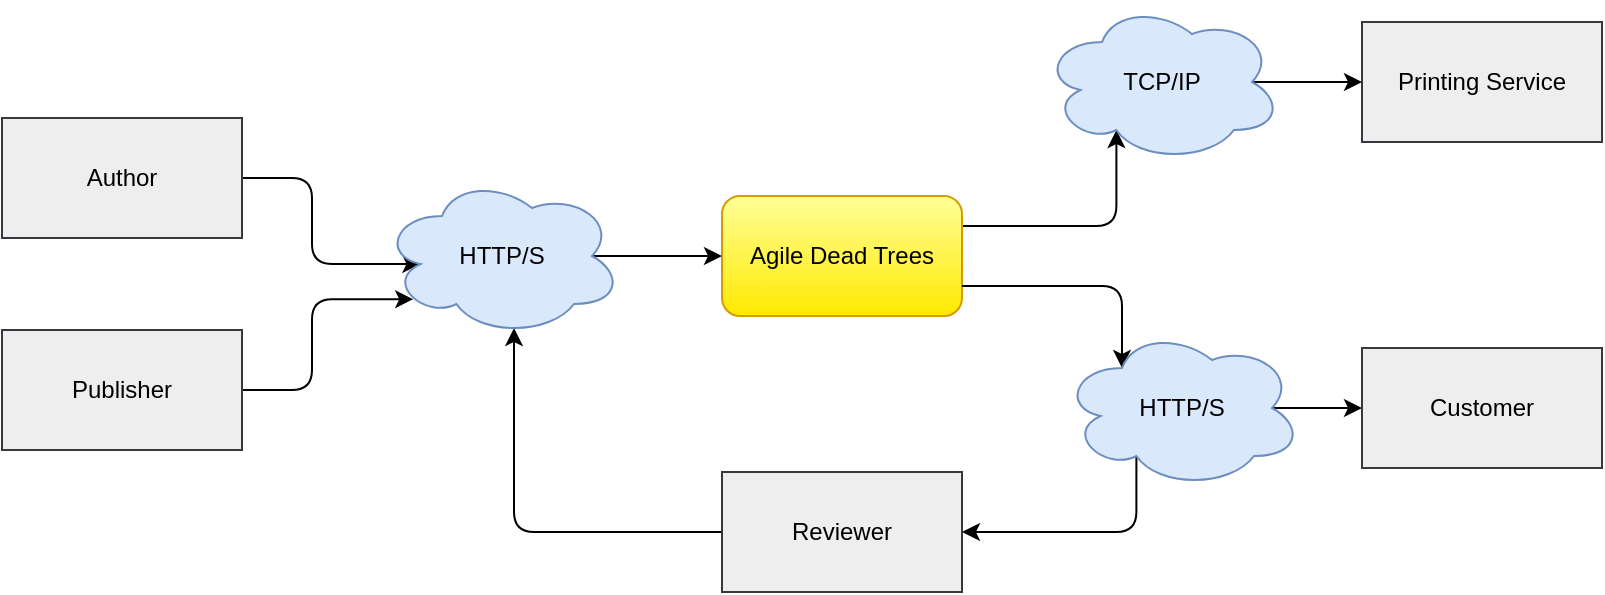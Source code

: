 <mxfile version="16.5.1" type="device"><diagram id="0tvOqB8_rTH5ASMxXU1d" name="Page-1"><mxGraphModel dx="1106" dy="972" grid="1" gridSize="10" guides="1" tooltips="1" connect="1" arrows="1" fold="1" page="1" pageScale="1" pageWidth="827" pageHeight="1169" math="0" shadow="0"><root><mxCell id="0"/><mxCell id="1" parent="0"/><mxCell id="0ga7ivC6chlCBNpY3zl--2" style="edgeStyle=orthogonalEdgeStyle;rounded=1;orthogonalLoop=1;jettySize=auto;html=1;exitX=1;exitY=0.5;exitDx=0;exitDy=0;entryX=0.16;entryY=0.55;entryDx=0;entryDy=0;entryPerimeter=0;" parent="1" source="Cy-eEU0HnDkNElM02l18-2" target="0ga7ivC6chlCBNpY3zl--1" edge="1"><mxGeometry relative="1" as="geometry"/></mxCell><mxCell id="Cy-eEU0HnDkNElM02l18-2" value="Author" style="rounded=0;whiteSpace=wrap;html=1;fillColor=#eeeeee;strokeColor=#36393d;" parent="1" vertex="1"><mxGeometry x="20" y="331" width="120" height="60" as="geometry"/></mxCell><mxCell id="0ga7ivC6chlCBNpY3zl--3" style="edgeStyle=orthogonalEdgeStyle;shape=connector;rounded=1;orthogonalLoop=1;jettySize=auto;html=1;exitX=0;exitY=0.5;exitDx=0;exitDy=0;entryX=0.55;entryY=0.95;entryDx=0;entryDy=0;entryPerimeter=0;labelBackgroundColor=default;fontFamily=Helvetica;fontSize=11;fontColor=default;endArrow=classic;strokeColor=default;" parent="1" source="Cy-eEU0HnDkNElM02l18-3" target="0ga7ivC6chlCBNpY3zl--1" edge="1"><mxGeometry relative="1" as="geometry"/></mxCell><mxCell id="Cy-eEU0HnDkNElM02l18-3" value="Reviewer" style="rounded=0;whiteSpace=wrap;html=1;fillColor=#eeeeee;strokeColor=#36393d;" parent="1" vertex="1"><mxGeometry x="380" y="508" width="120" height="60" as="geometry"/></mxCell><mxCell id="0ga7ivC6chlCBNpY3zl--9" style="edgeStyle=orthogonalEdgeStyle;shape=connector;rounded=1;orthogonalLoop=1;jettySize=auto;html=1;exitX=0.875;exitY=0.5;exitDx=0;exitDy=0;entryX=0;entryY=0.5;entryDx=0;entryDy=0;labelBackgroundColor=default;fontFamily=Helvetica;fontSize=11;fontColor=default;endArrow=classic;strokeColor=default;exitPerimeter=0;" parent="1" source="0ga7ivC6chlCBNpY3zl--10" target="Cy-eEU0HnDkNElM02l18-4" edge="1"><mxGeometry relative="1" as="geometry"/></mxCell><mxCell id="Cy-eEU0HnDkNElM02l18-4" value="Customer" style="rounded=0;whiteSpace=wrap;html=1;fillColor=#eeeeee;strokeColor=#36393d;" parent="1" vertex="1"><mxGeometry x="700" y="446" width="120" height="60" as="geometry"/></mxCell><mxCell id="Cy-eEU0HnDkNElM02l18-5" value="Printing Service" style="rounded=0;whiteSpace=wrap;html=1;fillColor=#eeeeee;strokeColor=#36393d;" parent="1" vertex="1"><mxGeometry x="700" y="283" width="120" height="60" as="geometry"/></mxCell><mxCell id="0ga7ivC6chlCBNpY3zl--7" style="edgeStyle=orthogonalEdgeStyle;shape=connector;rounded=1;orthogonalLoop=1;jettySize=auto;html=1;exitX=1;exitY=0.25;exitDx=0;exitDy=0;entryX=0.31;entryY=0.8;entryDx=0;entryDy=0;entryPerimeter=0;labelBackgroundColor=default;fontFamily=Helvetica;fontSize=11;fontColor=default;endArrow=classic;strokeColor=default;" parent="1" source="Cy-eEU0HnDkNElM02l18-14" target="0ga7ivC6chlCBNpY3zl--5" edge="1"><mxGeometry relative="1" as="geometry"/></mxCell><mxCell id="Cy-eEU0HnDkNElM02l18-14" value="Agile Dead Trees" style="rounded=1;whiteSpace=wrap;html=1;gradientColor=#FFE900;fillColor=#FFFF99;strokeColor=#d79b00;" parent="1" vertex="1"><mxGeometry x="380" y="370" width="120" height="60" as="geometry"/></mxCell><mxCell id="0ga7ivC6chlCBNpY3zl--4" style="edgeStyle=orthogonalEdgeStyle;shape=connector;rounded=1;orthogonalLoop=1;jettySize=auto;html=1;exitX=0.875;exitY=0.5;exitDx=0;exitDy=0;exitPerimeter=0;entryX=0;entryY=0.5;entryDx=0;entryDy=0;labelBackgroundColor=default;fontFamily=Helvetica;fontSize=11;fontColor=default;endArrow=classic;strokeColor=default;" parent="1" source="0ga7ivC6chlCBNpY3zl--1" target="Cy-eEU0HnDkNElM02l18-14" edge="1"><mxGeometry relative="1" as="geometry"/></mxCell><mxCell id="0ga7ivC6chlCBNpY3zl--11" value="" style="edgeStyle=orthogonalEdgeStyle;shape=connector;rounded=1;orthogonalLoop=1;jettySize=auto;html=1;labelBackgroundColor=default;fontFamily=Helvetica;fontSize=11;fontColor=default;endArrow=classic;strokeColor=default;exitX=1;exitY=0.75;exitDx=0;exitDy=0;entryX=0.25;entryY=0.25;entryDx=0;entryDy=0;entryPerimeter=0;" parent="1" source="Cy-eEU0HnDkNElM02l18-14" target="0ga7ivC6chlCBNpY3zl--10" edge="1"><mxGeometry relative="1" as="geometry"/></mxCell><mxCell id="0ga7ivC6chlCBNpY3zl--1" value="HTTP/S" style="ellipse;shape=cloud;whiteSpace=wrap;html=1;fillColor=#dae8fc;strokeColor=#6c8ebf;" parent="1" vertex="1"><mxGeometry x="210" y="360" width="120" height="80" as="geometry"/></mxCell><mxCell id="0ga7ivC6chlCBNpY3zl--8" style="edgeStyle=orthogonalEdgeStyle;shape=connector;rounded=1;orthogonalLoop=1;jettySize=auto;html=1;exitX=0.875;exitY=0.5;exitDx=0;exitDy=0;exitPerimeter=0;entryX=0;entryY=0.5;entryDx=0;entryDy=0;labelBackgroundColor=default;fontFamily=Helvetica;fontSize=11;fontColor=default;endArrow=classic;strokeColor=default;" parent="1" source="0ga7ivC6chlCBNpY3zl--5" target="Cy-eEU0HnDkNElM02l18-5" edge="1"><mxGeometry relative="1" as="geometry"/></mxCell><mxCell id="0ga7ivC6chlCBNpY3zl--5" value="TCP/IP" style="ellipse;shape=cloud;whiteSpace=wrap;html=1;fillColor=#dae8fc;strokeColor=#6c8ebf;" parent="1" vertex="1"><mxGeometry x="540" y="273" width="120" height="80" as="geometry"/></mxCell><mxCell id="0ga7ivC6chlCBNpY3zl--12" style="edgeStyle=orthogonalEdgeStyle;shape=connector;rounded=1;orthogonalLoop=1;jettySize=auto;html=1;exitX=0.31;exitY=0.8;exitDx=0;exitDy=0;exitPerimeter=0;entryX=1;entryY=0.5;entryDx=0;entryDy=0;labelBackgroundColor=default;fontFamily=Helvetica;fontSize=11;fontColor=default;endArrow=classic;strokeColor=default;" parent="1" source="0ga7ivC6chlCBNpY3zl--10" target="Cy-eEU0HnDkNElM02l18-3" edge="1"><mxGeometry relative="1" as="geometry"><Array as="points"><mxPoint x="587" y="538"/></Array></mxGeometry></mxCell><mxCell id="0ga7ivC6chlCBNpY3zl--10" value="HTTP/S" style="ellipse;shape=cloud;whiteSpace=wrap;html=1;fillColor=#dae8fc;strokeColor=#6c8ebf;" parent="1" vertex="1"><mxGeometry x="550" y="436" width="120" height="80" as="geometry"/></mxCell><mxCell id="QccdZAabxEfLrN95WUrg-3" style="edgeStyle=orthogonalEdgeStyle;shape=connector;rounded=1;orthogonalLoop=1;jettySize=auto;html=1;exitX=1;exitY=0.5;exitDx=0;exitDy=0;entryX=0.13;entryY=0.77;entryDx=0;entryDy=0;entryPerimeter=0;labelBackgroundColor=default;fontFamily=Helvetica;fontSize=11;fontColor=default;endArrow=classic;strokeColor=default;" edge="1" parent="1" source="QccdZAabxEfLrN95WUrg-1" target="0ga7ivC6chlCBNpY3zl--1"><mxGeometry relative="1" as="geometry"/></mxCell><mxCell id="QccdZAabxEfLrN95WUrg-1" value="Publisher" style="rounded=0;whiteSpace=wrap;html=1;fillColor=#eeeeee;strokeColor=#36393d;" vertex="1" parent="1"><mxGeometry x="20" y="437" width="120" height="60" as="geometry"/></mxCell></root></mxGraphModel></diagram></mxfile>